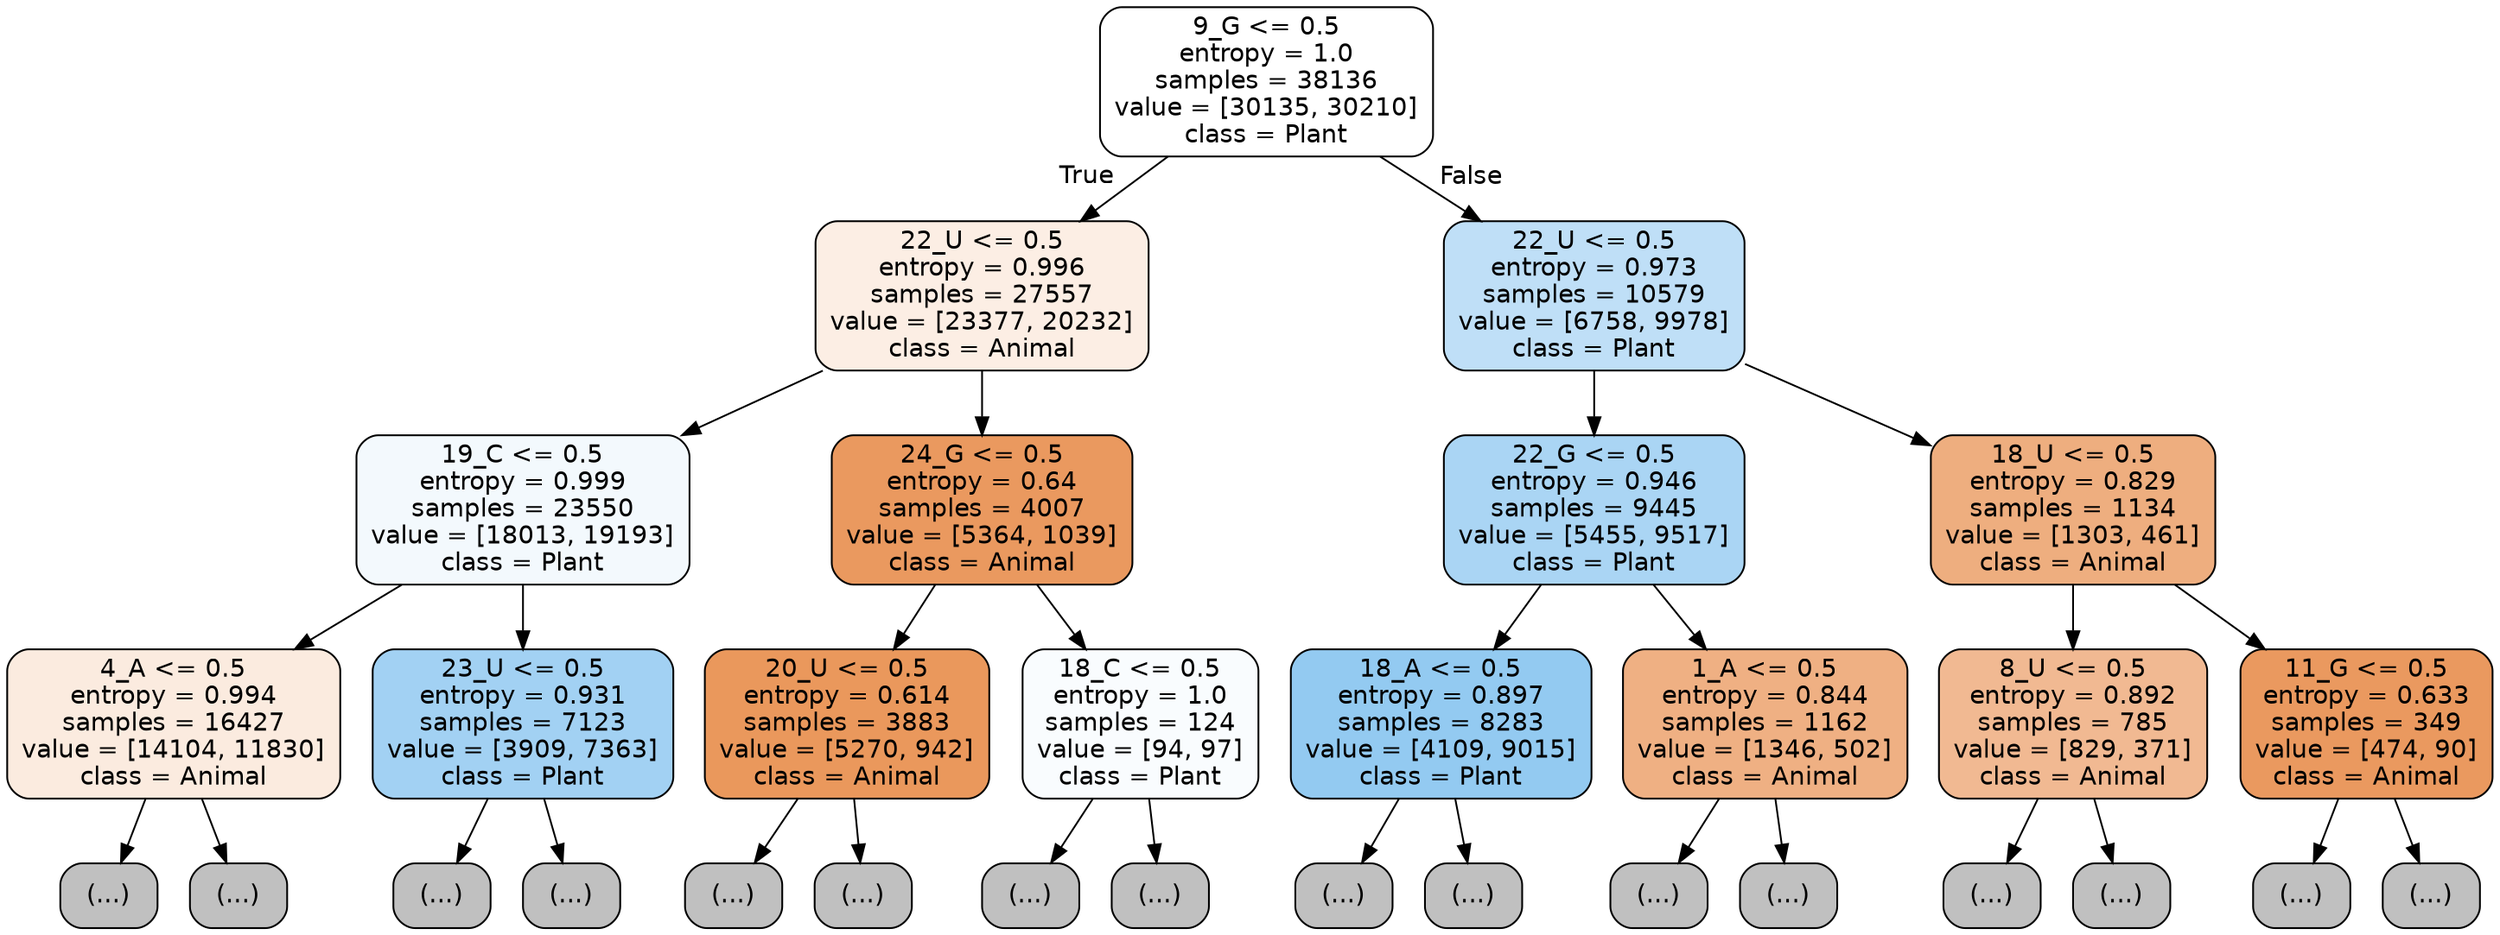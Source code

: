digraph Tree {
node [shape=box, style="filled, rounded", color="black", fontname="helvetica"] ;
edge [fontname="helvetica"] ;
0 [label="9_G <= 0.5\nentropy = 1.0\nsamples = 38136\nvalue = [30135, 30210]\nclass = Plant", fillcolor="#ffffff"] ;
1 [label="22_U <= 0.5\nentropy = 0.996\nsamples = 27557\nvalue = [23377, 20232]\nclass = Animal", fillcolor="#fceee4"] ;
0 -> 1 [labeldistance=2.5, labelangle=45, headlabel="True"] ;
2 [label="19_C <= 0.5\nentropy = 0.999\nsamples = 23550\nvalue = [18013, 19193]\nclass = Plant", fillcolor="#f3f9fd"] ;
1 -> 2 ;
3 [label="4_A <= 0.5\nentropy = 0.994\nsamples = 16427\nvalue = [14104, 11830]\nclass = Animal", fillcolor="#fbebdf"] ;
2 -> 3 ;
4 [label="(...)", fillcolor="#C0C0C0"] ;
3 -> 4 ;
6181 [label="(...)", fillcolor="#C0C0C0"] ;
3 -> 6181 ;
8186 [label="23_U <= 0.5\nentropy = 0.931\nsamples = 7123\nvalue = [3909, 7363]\nclass = Plant", fillcolor="#a2d1f3"] ;
2 -> 8186 ;
8187 [label="(...)", fillcolor="#C0C0C0"] ;
8186 -> 8187 ;
10834 [label="(...)", fillcolor="#C0C0C0"] ;
8186 -> 10834 ;
10939 [label="24_G <= 0.5\nentropy = 0.64\nsamples = 4007\nvalue = [5364, 1039]\nclass = Animal", fillcolor="#ea995f"] ;
1 -> 10939 ;
10940 [label="20_U <= 0.5\nentropy = 0.614\nsamples = 3883\nvalue = [5270, 942]\nclass = Animal", fillcolor="#ea985c"] ;
10939 -> 10940 ;
10941 [label="(...)", fillcolor="#C0C0C0"] ;
10940 -> 10941 ;
11970 [label="(...)", fillcolor="#C0C0C0"] ;
10940 -> 11970 ;
12349 [label="18_C <= 0.5\nentropy = 1.0\nsamples = 124\nvalue = [94, 97]\nclass = Plant", fillcolor="#f9fcfe"] ;
10939 -> 12349 ;
12350 [label="(...)", fillcolor="#C0C0C0"] ;
12349 -> 12350 ;
12397 [label="(...)", fillcolor="#C0C0C0"] ;
12349 -> 12397 ;
12414 [label="22_U <= 0.5\nentropy = 0.973\nsamples = 10579\nvalue = [6758, 9978]\nclass = Plant", fillcolor="#bfdff7"] ;
0 -> 12414 [labeldistance=2.5, labelangle=-45, headlabel="False"] ;
12415 [label="22_G <= 0.5\nentropy = 0.946\nsamples = 9445\nvalue = [5455, 9517]\nclass = Plant", fillcolor="#aad5f4"] ;
12414 -> 12415 ;
12416 [label="18_A <= 0.5\nentropy = 0.897\nsamples = 8283\nvalue = [4109, 9015]\nclass = Plant", fillcolor="#93caf1"] ;
12415 -> 12416 ;
12417 [label="(...)", fillcolor="#C0C0C0"] ;
12416 -> 12417 ;
14974 [label="(...)", fillcolor="#C0C0C0"] ;
12416 -> 14974 ;
15721 [label="1_A <= 0.5\nentropy = 0.844\nsamples = 1162\nvalue = [1346, 502]\nclass = Animal", fillcolor="#efb083"] ;
12415 -> 15721 ;
15722 [label="(...)", fillcolor="#C0C0C0"] ;
15721 -> 15722 ;
16151 [label="(...)", fillcolor="#C0C0C0"] ;
15721 -> 16151 ;
16250 [label="18_U <= 0.5\nentropy = 0.829\nsamples = 1134\nvalue = [1303, 461]\nclass = Animal", fillcolor="#eeae7f"] ;
12414 -> 16250 ;
16251 [label="8_U <= 0.5\nentropy = 0.892\nsamples = 785\nvalue = [829, 371]\nclass = Animal", fillcolor="#f1b992"] ;
16250 -> 16251 ;
16252 [label="(...)", fillcolor="#C0C0C0"] ;
16251 -> 16252 ;
16497 [label="(...)", fillcolor="#C0C0C0"] ;
16251 -> 16497 ;
16602 [label="11_G <= 0.5\nentropy = 0.633\nsamples = 349\nvalue = [474, 90]\nclass = Animal", fillcolor="#ea995f"] ;
16250 -> 16602 ;
16603 [label="(...)", fillcolor="#C0C0C0"] ;
16602 -> 16603 ;
16698 [label="(...)", fillcolor="#C0C0C0"] ;
16602 -> 16698 ;
}